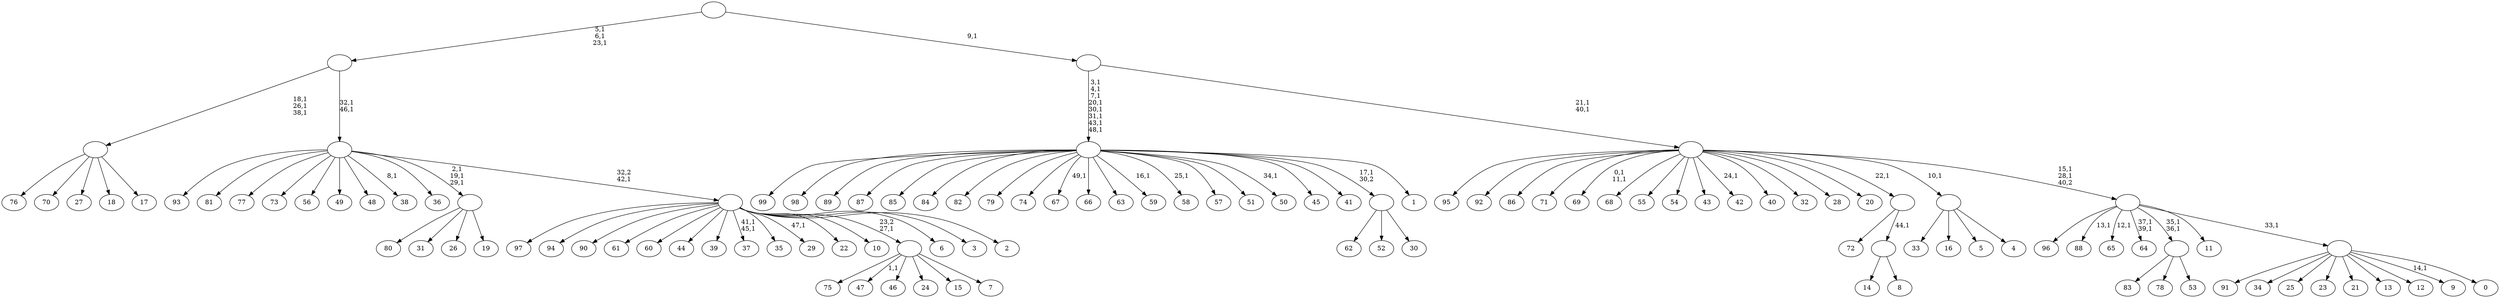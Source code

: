 digraph T {
	150 [label="99"]
	149 [label="98"]
	148 [label="97"]
	147 [label="96"]
	146 [label="95"]
	145 [label="94"]
	144 [label="93"]
	143 [label="92"]
	142 [label="91"]
	141 [label="90"]
	140 [label="89"]
	139 [label="88"]
	137 [label="87"]
	136 [label="86"]
	135 [label="85"]
	134 [label="84"]
	133 [label="83"]
	132 [label="82"]
	131 [label="81"]
	130 [label="80"]
	129 [label="79"]
	128 [label="78"]
	127 [label="77"]
	126 [label="76"]
	125 [label="75"]
	124 [label="74"]
	123 [label="73"]
	122 [label="72"]
	121 [label="71"]
	120 [label="70"]
	119 [label="69"]
	116 [label="68"]
	115 [label="67"]
	113 [label="66"]
	112 [label="65"]
	110 [label="64"]
	107 [label="63"]
	106 [label="62"]
	105 [label="61"]
	104 [label="60"]
	103 [label="59"]
	101 [label="58"]
	99 [label="57"]
	98 [label="56"]
	97 [label="55"]
	96 [label="54"]
	95 [label="53"]
	94 [label=""]
	92 [label="52"]
	91 [label="51"]
	90 [label="50"]
	88 [label="49"]
	87 [label="48"]
	86 [label="47"]
	84 [label="46"]
	83 [label="45"]
	82 [label="44"]
	81 [label="43"]
	80 [label="42"]
	78 [label="41"]
	77 [label="40"]
	76 [label="39"]
	75 [label="38"]
	73 [label="37"]
	70 [label="36"]
	69 [label="35"]
	68 [label="34"]
	67 [label="33"]
	66 [label="32"]
	65 [label="31"]
	64 [label="30"]
	63 [label=""]
	62 [label="29"]
	60 [label="28"]
	59 [label="27"]
	58 [label="26"]
	57 [label="25"]
	56 [label="24"]
	55 [label="23"]
	54 [label="22"]
	53 [label="21"]
	52 [label="20"]
	51 [label="19"]
	50 [label=""]
	47 [label="18"]
	46 [label="17"]
	45 [label=""]
	42 [label="16"]
	41 [label="15"]
	40 [label="14"]
	39 [label="13"]
	38 [label="12"]
	37 [label="11"]
	36 [label="10"]
	35 [label="9"]
	33 [label="8"]
	32 [label=""]
	31 [label=""]
	30 [label="7"]
	29 [label=""]
	28 [label="6"]
	27 [label="5"]
	26 [label="4"]
	25 [label=""]
	24 [label="3"]
	23 [label="2"]
	22 [label=""]
	21 [label=""]
	19 [label=""]
	16 [label="1"]
	15 [label=""]
	7 [label="0"]
	6 [label=""]
	5 [label=""]
	3 [label=""]
	1 [label=""]
	0 [label=""]
	94 -> 133 [label=""]
	94 -> 128 [label=""]
	94 -> 95 [label=""]
	63 -> 106 [label=""]
	63 -> 92 [label=""]
	63 -> 64 [label=""]
	50 -> 130 [label=""]
	50 -> 65 [label=""]
	50 -> 58 [label=""]
	50 -> 51 [label=""]
	45 -> 126 [label=""]
	45 -> 120 [label=""]
	45 -> 59 [label=""]
	45 -> 47 [label=""]
	45 -> 46 [label=""]
	32 -> 40 [label=""]
	32 -> 33 [label=""]
	31 -> 122 [label=""]
	31 -> 32 [label="44,1"]
	29 -> 86 [label="1,1"]
	29 -> 125 [label=""]
	29 -> 84 [label=""]
	29 -> 56 [label=""]
	29 -> 41 [label=""]
	29 -> 30 [label=""]
	25 -> 67 [label=""]
	25 -> 42 [label=""]
	25 -> 27 [label=""]
	25 -> 26 [label=""]
	22 -> 62 [label="47,1"]
	22 -> 73 [label="41,1\n45,1"]
	22 -> 148 [label=""]
	22 -> 145 [label=""]
	22 -> 141 [label=""]
	22 -> 105 [label=""]
	22 -> 104 [label=""]
	22 -> 82 [label=""]
	22 -> 76 [label=""]
	22 -> 69 [label=""]
	22 -> 54 [label=""]
	22 -> 36 [label=""]
	22 -> 29 [label="23,2\n27,1"]
	22 -> 28 [label=""]
	22 -> 24 [label=""]
	22 -> 23 [label=""]
	21 -> 50 [label="2,1\n19,1\n29,1"]
	21 -> 75 [label="8,1"]
	21 -> 144 [label=""]
	21 -> 131 [label=""]
	21 -> 127 [label=""]
	21 -> 123 [label=""]
	21 -> 98 [label=""]
	21 -> 88 [label=""]
	21 -> 87 [label=""]
	21 -> 70 [label=""]
	21 -> 22 [label="32,2\n42,1"]
	19 -> 21 [label="32,1\n46,1"]
	19 -> 45 [label="18,1\n26,1\n38,1"]
	15 -> 90 [label="34,1"]
	15 -> 101 [label="25,1"]
	15 -> 103 [label="16,1"]
	15 -> 115 [label="49,1"]
	15 -> 150 [label=""]
	15 -> 149 [label=""]
	15 -> 140 [label=""]
	15 -> 137 [label=""]
	15 -> 135 [label=""]
	15 -> 134 [label=""]
	15 -> 132 [label=""]
	15 -> 129 [label=""]
	15 -> 124 [label=""]
	15 -> 113 [label=""]
	15 -> 107 [label=""]
	15 -> 99 [label=""]
	15 -> 91 [label=""]
	15 -> 83 [label=""]
	15 -> 78 [label=""]
	15 -> 63 [label="17,1\n30,2"]
	15 -> 16 [label=""]
	6 -> 35 [label="14,1"]
	6 -> 142 [label=""]
	6 -> 68 [label=""]
	6 -> 57 [label=""]
	6 -> 55 [label=""]
	6 -> 53 [label=""]
	6 -> 39 [label=""]
	6 -> 38 [label=""]
	6 -> 7 [label=""]
	5 -> 94 [label="35,1\n36,1"]
	5 -> 110 [label="37,1\n39,1"]
	5 -> 112 [label="12,1"]
	5 -> 139 [label="13,1"]
	5 -> 147 [label=""]
	5 -> 37 [label=""]
	5 -> 6 [label="33,1"]
	3 -> 5 [label="15,1\n28,1\n40,2"]
	3 -> 80 [label="24,1"]
	3 -> 119 [label="0,1\n11,1"]
	3 -> 146 [label=""]
	3 -> 143 [label=""]
	3 -> 136 [label=""]
	3 -> 121 [label=""]
	3 -> 116 [label=""]
	3 -> 97 [label=""]
	3 -> 96 [label=""]
	3 -> 81 [label=""]
	3 -> 77 [label=""]
	3 -> 66 [label=""]
	3 -> 60 [label=""]
	3 -> 52 [label=""]
	3 -> 31 [label="22,1"]
	3 -> 25 [label="10,1"]
	1 -> 3 [label="21,1\n40,1"]
	1 -> 15 [label="3,1\n4,1\n7,1\n20,1\n30,1\n31,1\n43,1\n48,1"]
	0 -> 19 [label="5,1\n6,1\n23,1"]
	0 -> 1 [label="9,1"]
}
